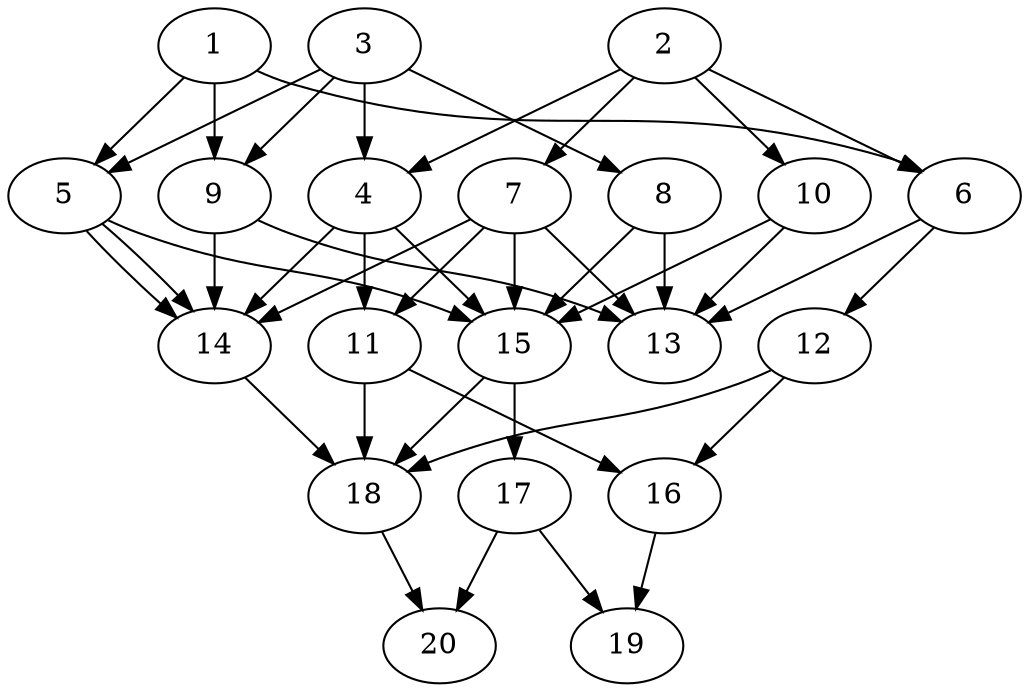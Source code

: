 // DAG automatically generated by daggen at Tue Jul 23 14:28:59 2019
// ./daggen --dot -n 20 --ccr 0.5 --fat 0.6 --regular 0.5 --density 0.7 --mindata 5242880 --maxdata 52428800 
digraph G {
  1 [size="36876288", alpha="0.05", expect_size="18438144"] 
  1 -> 5 [size ="18438144"]
  1 -> 6 [size ="18438144"]
  1 -> 9 [size ="18438144"]
  2 [size="34701312", alpha="0.16", expect_size="17350656"] 
  2 -> 4 [size ="17350656"]
  2 -> 6 [size ="17350656"]
  2 -> 7 [size ="17350656"]
  2 -> 10 [size ="17350656"]
  3 [size="81111040", alpha="0.12", expect_size="40555520"] 
  3 -> 4 [size ="40555520"]
  3 -> 5 [size ="40555520"]
  3 -> 8 [size ="40555520"]
  3 -> 9 [size ="40555520"]
  4 [size="83456000", alpha="0.12", expect_size="41728000"] 
  4 -> 11 [size ="41728000"]
  4 -> 14 [size ="41728000"]
  4 -> 15 [size ="41728000"]
  5 [size="89948160", alpha="0.03", expect_size="44974080"] 
  5 -> 14 [size ="44974080"]
  5 -> 14 [size ="44974080"]
  5 -> 15 [size ="44974080"]
  6 [size="35006464", alpha="0.04", expect_size="17503232"] 
  6 -> 12 [size ="17503232"]
  6 -> 13 [size ="17503232"]
  7 [size="59549696", alpha="0.09", expect_size="29774848"] 
  7 -> 11 [size ="29774848"]
  7 -> 13 [size ="29774848"]
  7 -> 14 [size ="29774848"]
  7 -> 15 [size ="29774848"]
  8 [size="19798016", alpha="0.15", expect_size="9899008"] 
  8 -> 13 [size ="9899008"]
  8 -> 15 [size ="9899008"]
  9 [size="36290560", alpha="0.17", expect_size="18145280"] 
  9 -> 13 [size ="18145280"]
  9 -> 14 [size ="18145280"]
  10 [size="100390912", alpha="0.18", expect_size="50195456"] 
  10 -> 13 [size ="50195456"]
  10 -> 15 [size ="50195456"]
  11 [size="95627264", alpha="0.04", expect_size="47813632"] 
  11 -> 16 [size ="47813632"]
  11 -> 18 [size ="47813632"]
  12 [size="25712640", alpha="0.06", expect_size="12856320"] 
  12 -> 16 [size ="12856320"]
  12 -> 18 [size ="12856320"]
  13 [size="100046848", alpha="0.02", expect_size="50023424"] 
  14 [size="62474240", alpha="0.13", expect_size="31237120"] 
  14 -> 18 [size ="31237120"]
  15 [size="26396672", alpha="0.10", expect_size="13198336"] 
  15 -> 17 [size ="13198336"]
  15 -> 18 [size ="13198336"]
  16 [size="41875456", alpha="0.08", expect_size="20937728"] 
  16 -> 19 [size ="20937728"]
  17 [size="58503168", alpha="0.02", expect_size="29251584"] 
  17 -> 19 [size ="29251584"]
  17 -> 20 [size ="29251584"]
  18 [size="99768320", alpha="0.09", expect_size="49884160"] 
  18 -> 20 [size ="49884160"]
  19 [size="73830400", alpha="0.17", expect_size="36915200"] 
  20 [size="58953728", alpha="0.12", expect_size="29476864"] 
}
